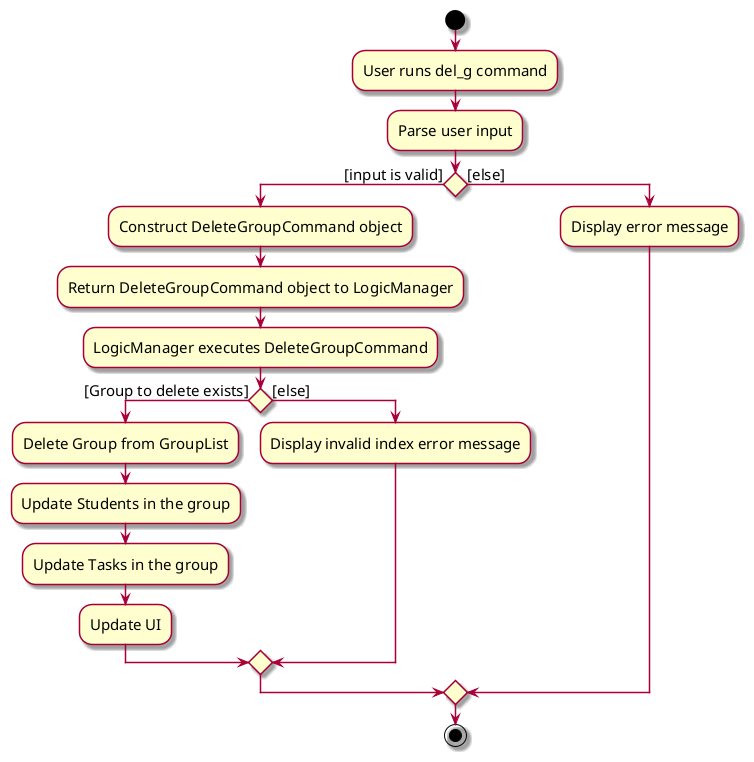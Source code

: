 @startuml
skin rose
skinparam ActivityFontSize 15
skinparam ArrowFontSize 15
start
:User runs del_g command;

'Since the beta syntax does not support placing the condition outside the
 'diamond we place it as the true branch instead.

:Parse user input;

if () then ([input is valid])
    :Construct DeleteGroupCommand object;
    :Return DeleteGroupCommand object to LogicManager;
    :LogicManager executes DeleteGroupCommand;
    if () then ([Group to delete exists])
        :Delete Group from GroupList;
        :Update Students in the group;
        :Update Tasks in the group;
        :Update UI;
    else ([else])
        :Display invalid index error message;
    endif
else ([else])
    :Display error message;

endif
stop
@enduml
